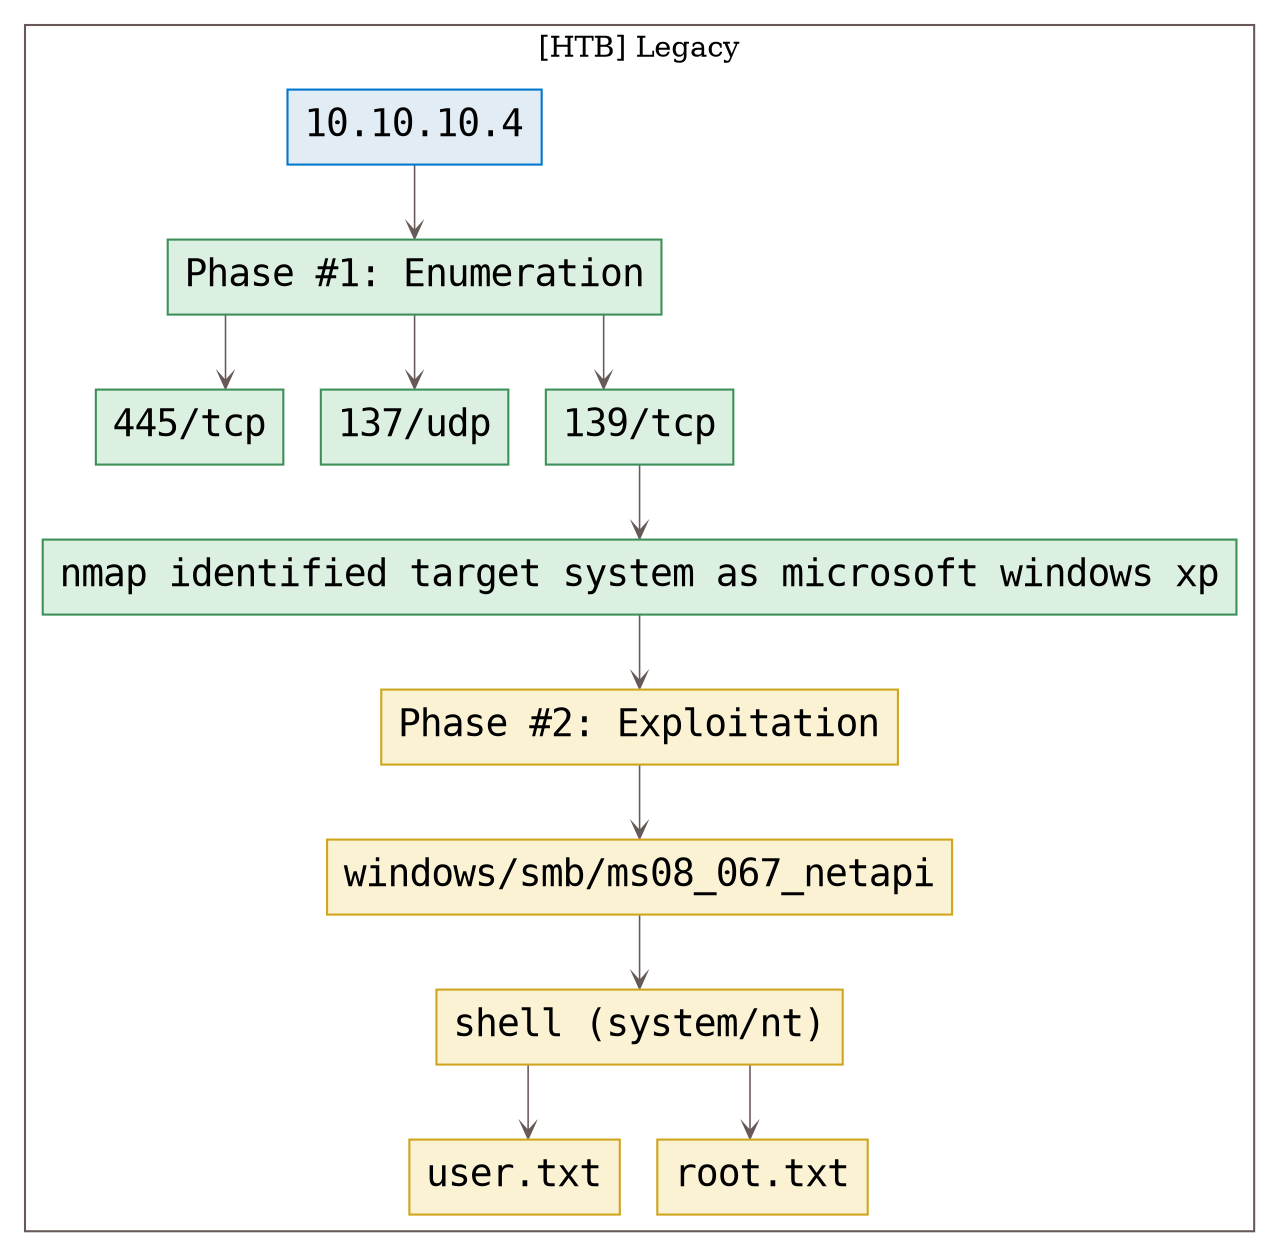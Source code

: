 digraph G {
  #rankdir=LR;
  nodesdictep=1.0; splines="ortho"; K=0.6; overlap=scale; fixedsize=true; resolution=72; bgcolor="#ffffff"; outputorder="edgesfirst";
  node [fontname="courier" fontsize=18 shape=box width=0.25 fillcolor="white" style="filled,solid"];
  edge [style=solid color="#665957" penwidth=0.75 arrowhead=vee arrowsize=0.75 ];

  0[label="10.10.10.4" color="#0077cc" fillcolor="#e1ecf4" tooltip="[HTB] Legacy"];
  10[label="445/tcp" color="#3d8f58" fillcolor="#dcf0e2" tooltip="Phase #1:Enumeration"];
  1[label="Phase #1: Enumeration" color="#3d8f58" fillcolor="#dcf0e2" tooltip="Phase #1:Enumeration"];
  2[label="137/udp" color="#3d8f58" fillcolor="#dcf0e2" tooltip="Phase #1:Enumeration"];
  3[label="139/tcp" color="#3d8f58" fillcolor="#dcf0e2" tooltip="Phase #1:Enumeration"];
  4[label="nmap identified target system as microsoft windows xp" color="#3d8f58" fillcolor="#dcf0e2" tooltip="Phase #1:Enumeration"];
  5[label="Phase #2: Exploitation" color="#cea51b" fillcolor="#fbf2d4" tooltip="Phase #2:Exploitation"];
  6[label="windows/smb/ms08_067_netapi" color="#cea51b" fillcolor="#fbf2d4" tooltip="Phase #2:Exploitation"];
  7[label="shell (system/nt)" color="#cea51b" fillcolor="#fbf2d4" tooltip="Phase #2:Exploitation"];
  8[label="user.txt" color="#cea51b" fillcolor="#fbf2d4" tooltip="Phase #2:Exploitation"];
  9[label="root.txt" color="#cea51b" fillcolor="#fbf2d4" tooltip="Phase #2:Exploitation"];

  subgraph cluster_0 {
    node [style="filled,solid"];
    label = "[HTB] Legacy";
    color = "#665957";
    0 -> 1 [color="#665957"];
    1 -> 10 [color="#665957"];
    1 -> 2 [color="#665957"];
    1 -> 3 [color="#665957"];
    3 -> 4 [color="#665957"];
    4 -> 5 [color="#665957"];
    5 -> 6 [color="#665957"];
    6 -> 7 [color="#665957"];
    7 -> 8 [color="#665957"];
    7 -> 9 [color="#665957"];
  }
}
